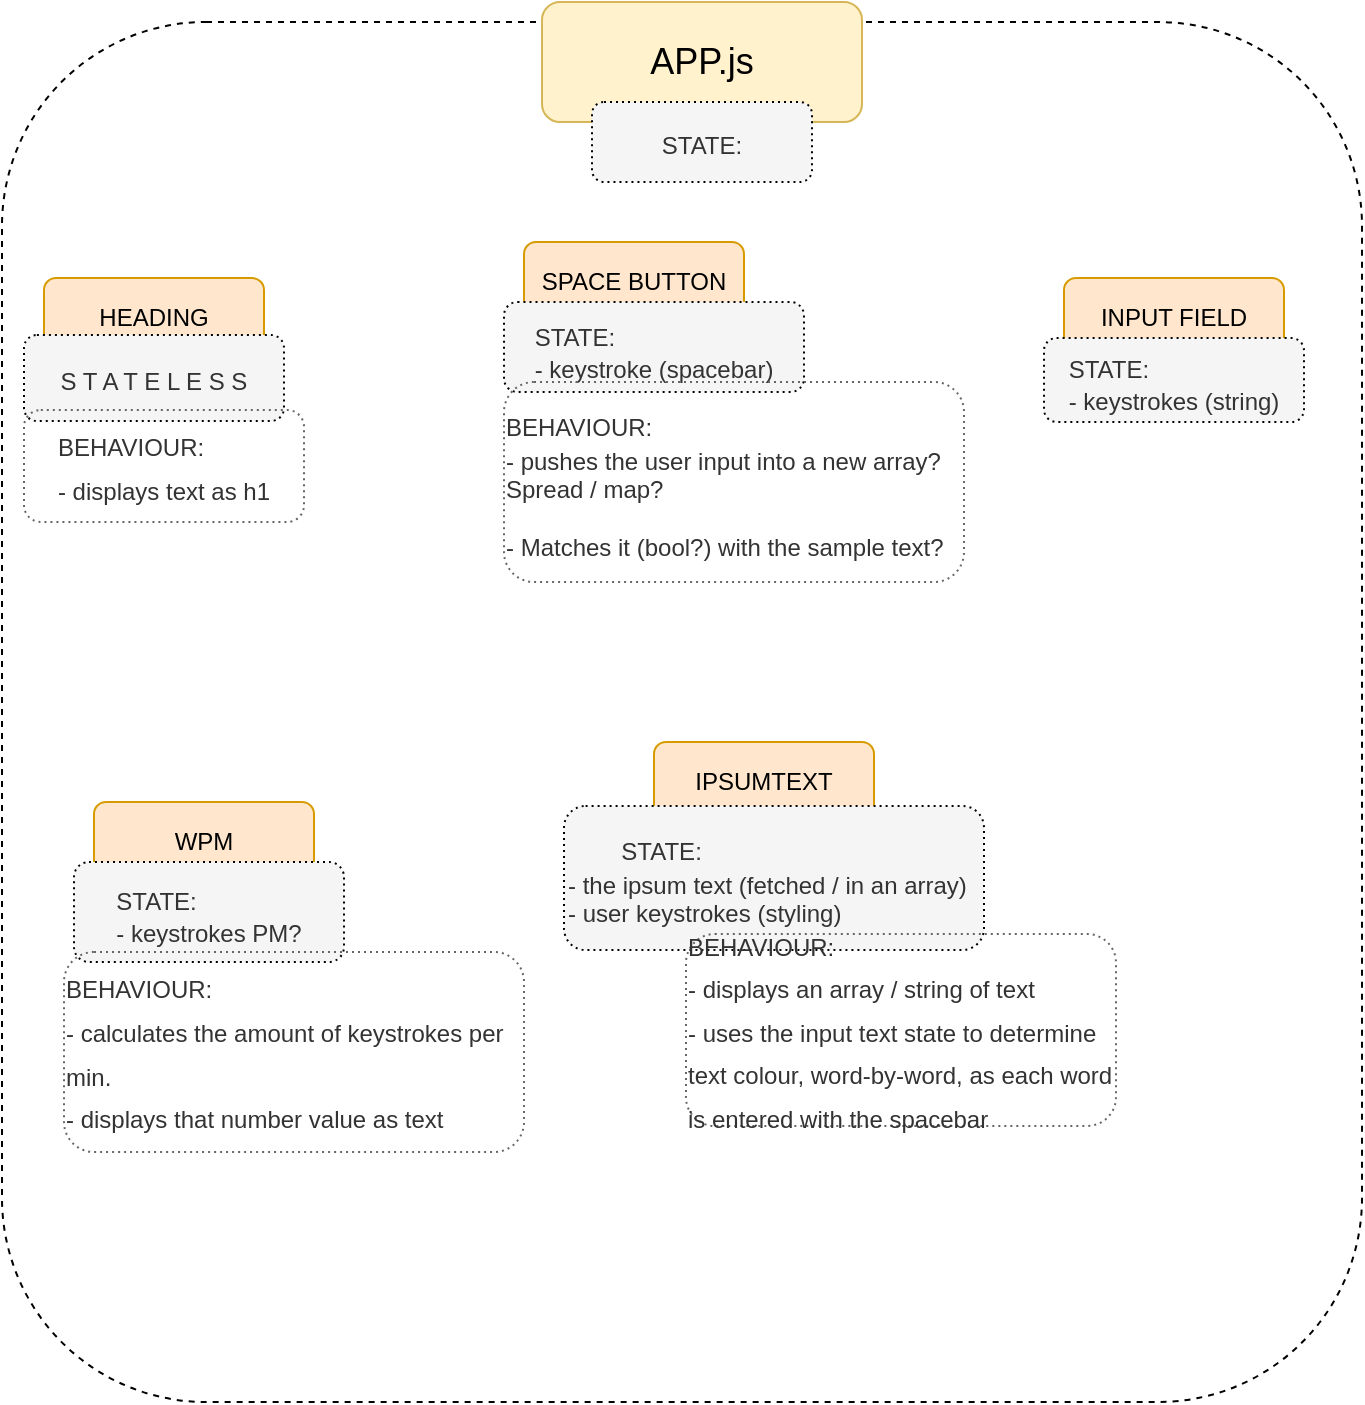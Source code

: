 <mxfile>
    <diagram id="mc69BzW-jYdgBbmferOv" name="Page-1">
        <mxGraphModel dx="883" dy="455" grid="1" gridSize="10" guides="1" tooltips="1" connect="1" arrows="1" fold="1" page="1" pageScale="1" pageWidth="850" pageHeight="1100" math="0" shadow="0">
            <root>
                <mxCell id="0"/>
                <mxCell id="1" parent="0"/>
                <mxCell id="19" value="" style="rounded=1;whiteSpace=wrap;html=1;fontSize=12;strokeColor=#000000;fillColor=none;dashed=1;" vertex="1" parent="1">
                    <mxGeometry x="119" y="40" width="680" height="690" as="geometry"/>
                </mxCell>
                <mxCell id="2" value="&lt;font style=&quot;font-size: 18px&quot;&gt;APP.js&lt;/font&gt;" style="rounded=1;whiteSpace=wrap;html=1;align=center;fillColor=#fff2cc;strokeColor=#d6b656;" vertex="1" parent="1">
                    <mxGeometry x="389" y="30" width="160" height="60" as="geometry"/>
                </mxCell>
                <mxCell id="3" value="HEADING" style="rounded=1;whiteSpace=wrap;html=1;align=center;fillColor=#ffe6cc;strokeColor=#d79b00;" vertex="1" parent="1">
                    <mxGeometry x="140" y="168" width="110" height="40" as="geometry"/>
                </mxCell>
                <mxCell id="11" value="IPSUMTEXT" style="rounded=1;whiteSpace=wrap;html=1;align=center;fillColor=#ffe6cc;strokeColor=#d79b00;" vertex="1" parent="1">
                    <mxGeometry x="445" y="400" width="110" height="40" as="geometry"/>
                </mxCell>
                <mxCell id="13" value="&lt;font style=&quot;font-size: 12px&quot;&gt;STATE:&lt;/font&gt;" style="rounded=1;whiteSpace=wrap;html=1;fontSize=18;fillColor=#f5f5f5;strokeColor=default;fontColor=#333333;dashed=1;dashPattern=1 2;" vertex="1" parent="1">
                    <mxGeometry x="414" y="80" width="110" height="40" as="geometry"/>
                </mxCell>
                <mxCell id="15" value="&lt;div&gt;&lt;span style=&quot;font-size: 12px&quot;&gt;&lt;span style=&quot;white-space: pre&quot;&gt;&#9;&lt;/span&gt;STATE:&lt;/span&gt;&lt;/div&gt;&lt;font style=&quot;font-size: 12px&quot;&gt;&lt;div&gt;&lt;span&gt;- the ipsum text (fetched / in an array)&lt;/span&gt;&lt;/div&gt;&lt;div&gt;&lt;span&gt;- user keystrokes (styling)&lt;/span&gt;&lt;/div&gt;&lt;/font&gt;" style="rounded=1;whiteSpace=wrap;html=1;fontSize=18;fillColor=#f5f5f5;strokeColor=default;fontColor=#333333;dashed=1;dashPattern=1 2;align=left;" vertex="1" parent="1">
                    <mxGeometry x="400" y="432" width="210" height="72" as="geometry"/>
                </mxCell>
                <mxCell id="20" value="INPUT FIELD" style="rounded=1;whiteSpace=wrap;html=1;align=center;fillColor=#ffe6cc;strokeColor=#d79b00;" vertex="1" parent="1">
                    <mxGeometry x="650" y="168" width="110" height="40" as="geometry"/>
                </mxCell>
                <mxCell id="16" value="&lt;div style=&quot;text-align: left&quot;&gt;&lt;span style=&quot;font-size: 12px&quot;&gt;STATE:&lt;/span&gt;&lt;/div&gt;&lt;font style=&quot;font-size: 12px&quot;&gt;&lt;div style=&quot;text-align: left&quot;&gt;&lt;span&gt;- keystrokes (string)&lt;/span&gt;&lt;/div&gt;&lt;/font&gt;" style="rounded=1;whiteSpace=wrap;html=1;fontSize=18;fillColor=#f5f5f5;strokeColor=default;fontColor=#333333;dashed=1;dashPattern=1 2;" vertex="1" parent="1">
                    <mxGeometry x="640" y="198" width="130" height="42" as="geometry"/>
                </mxCell>
                <mxCell id="21" value="SPACE BUTTON" style="rounded=1;whiteSpace=wrap;html=1;align=center;fillColor=#ffe6cc;strokeColor=#d79b00;" vertex="1" parent="1">
                    <mxGeometry x="380" y="150" width="110" height="40" as="geometry"/>
                </mxCell>
                <mxCell id="22" value="&lt;div style=&quot;text-align: left&quot;&gt;&lt;span style=&quot;font-size: 12px&quot;&gt;STATE:&lt;/span&gt;&lt;/div&gt;&lt;span style=&quot;font-size: 12px&quot;&gt;&lt;div style=&quot;text-align: left&quot;&gt;&lt;span&gt;- keystroke (spacebar)&lt;/span&gt;&lt;/div&gt;&lt;/span&gt;" style="rounded=1;whiteSpace=wrap;html=1;fontSize=18;fillColor=#f5f5f5;strokeColor=default;fontColor=#333333;dashed=1;dashPattern=1 2;" vertex="1" parent="1">
                    <mxGeometry x="370" y="180" width="150" height="45" as="geometry"/>
                </mxCell>
                <mxCell id="23" value="WPM" style="rounded=1;whiteSpace=wrap;html=1;align=center;fillColor=#ffe6cc;strokeColor=#d79b00;" vertex="1" parent="1">
                    <mxGeometry x="165" y="430" width="110" height="40" as="geometry"/>
                </mxCell>
                <mxCell id="14" value="&lt;div style=&quot;text-align: left&quot;&gt;&lt;span style=&quot;font-size: 12px&quot;&gt;STATE:&lt;/span&gt;&lt;/div&gt;&lt;font style=&quot;font-size: 12px&quot;&gt;&lt;div style=&quot;text-align: left&quot;&gt;&lt;span&gt;- keystrokes PM?&lt;/span&gt;&lt;/div&gt;&lt;/font&gt;" style="rounded=1;whiteSpace=wrap;html=1;fontSize=18;fillColor=#f5f5f5;strokeColor=default;fontColor=#333333;dashed=1;dashPattern=1 2;" vertex="1" parent="1">
                    <mxGeometry x="155" y="460" width="135" height="50" as="geometry"/>
                </mxCell>
                <mxCell id="28" value="&lt;span style=&quot;font-size: 12px&quot;&gt;S T A T E L E S S&lt;/span&gt;" style="rounded=1;whiteSpace=wrap;html=1;fontSize=18;fillColor=#f5f5f5;strokeColor=default;fontColor=#333333;dashed=1;dashPattern=1 2;" vertex="1" parent="1">
                    <mxGeometry x="130" y="196.5" width="130" height="43" as="geometry"/>
                </mxCell>
                <mxCell id="29" value="&lt;div style=&quot;text-align: left&quot;&gt;&lt;span style=&quot;font-size: 12px&quot;&gt;BEHAVIOUR:&lt;/span&gt;&lt;/div&gt;&lt;span style=&quot;font-size: 12px&quot;&gt;&lt;div style=&quot;text-align: left&quot;&gt;&lt;span&gt;- pushes the user input into a new array? Spread / map?&lt;/span&gt;&lt;/div&gt;&lt;div style=&quot;text-align: left&quot;&gt;&lt;span&gt;&lt;br&gt;&lt;/span&gt;&lt;/div&gt;&lt;div style=&quot;text-align: left&quot;&gt;&lt;span&gt;- Matches it (bool?) with the sample text?&lt;/span&gt;&lt;/div&gt;&lt;/span&gt;" style="rounded=1;whiteSpace=wrap;html=1;fontSize=18;fillColor=none;strokeColor=#666666;fontColor=#333333;dashed=1;dashPattern=1 2;" vertex="1" parent="1">
                    <mxGeometry x="370" y="220" width="230" height="100" as="geometry"/>
                </mxCell>
                <mxCell id="31" value="&lt;div style=&quot;text-align: left&quot;&gt;&lt;span style=&quot;font-size: 12px&quot;&gt;BEHAVIOUR:&lt;/span&gt;&lt;/div&gt;&lt;div style=&quot;text-align: left&quot;&gt;&lt;span style=&quot;font-size: 12px&quot;&gt;- calculates the amount of keystrokes per min.&lt;/span&gt;&lt;/div&gt;&lt;div style=&quot;text-align: left&quot;&gt;&lt;span style=&quot;font-size: 12px&quot;&gt;- displays that number value as text&lt;/span&gt;&lt;/div&gt;" style="rounded=1;whiteSpace=wrap;html=1;fontSize=18;fillColor=none;strokeColor=#666666;fontColor=#333333;dashed=1;dashPattern=1 2;" vertex="1" parent="1">
                    <mxGeometry x="150" y="505" width="230" height="100" as="geometry"/>
                </mxCell>
                <mxCell id="32" value="&lt;div style=&quot;text-align: left&quot;&gt;&lt;span style=&quot;font-size: 12px&quot;&gt;BEHAVIOUR:&lt;/span&gt;&lt;/div&gt;&lt;div style=&quot;text-align: left&quot;&gt;&lt;span style=&quot;font-size: 12px&quot;&gt;- displays text as h1&lt;/span&gt;&lt;/div&gt;" style="rounded=1;whiteSpace=wrap;html=1;fontSize=18;fillColor=none;strokeColor=#666666;fontColor=#333333;dashed=1;dashPattern=1 2;" vertex="1" parent="1">
                    <mxGeometry x="130" y="234" width="140" height="56" as="geometry"/>
                </mxCell>
                <mxCell id="33" value="&lt;div style=&quot;text-align: left&quot;&gt;&lt;span style=&quot;font-size: 12px&quot;&gt;BEHAVIOUR:&lt;/span&gt;&lt;/div&gt;&lt;div style=&quot;text-align: left&quot;&gt;&lt;span style=&quot;font-size: 12px&quot;&gt;- displays an array / string of text&lt;/span&gt;&lt;/div&gt;&lt;div style=&quot;text-align: left&quot;&gt;&lt;span style=&quot;font-size: 12px&quot;&gt;- uses the input text state to determine text colour, word-by-word, as each word is entered with the spacebar&lt;/span&gt;&lt;/div&gt;" style="rounded=1;whiteSpace=wrap;html=1;fontSize=18;fillColor=none;strokeColor=#666666;fontColor=#333333;dashed=1;dashPattern=1 2;" vertex="1" parent="1">
                    <mxGeometry x="461" y="496" width="215" height="96" as="geometry"/>
                </mxCell>
            </root>
        </mxGraphModel>
    </diagram>
</mxfile>